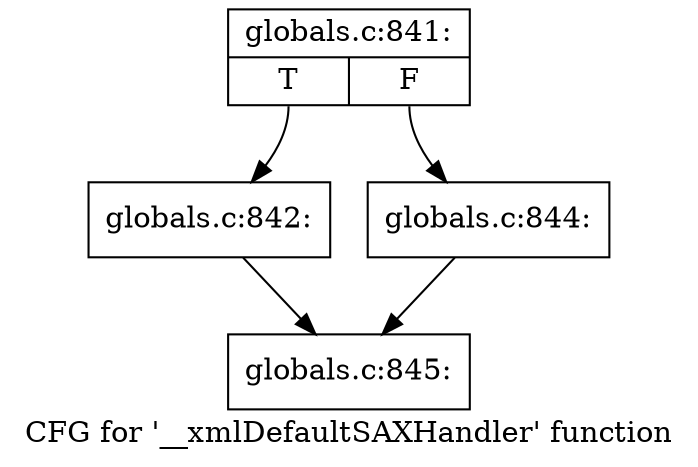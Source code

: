 digraph "CFG for '__xmlDefaultSAXHandler' function" {
	label="CFG for '__xmlDefaultSAXHandler' function";

	Node0x5624fdb3bd70 [shape=record,label="{globals.c:841:|{<s0>T|<s1>F}}"];
	Node0x5624fdb3bd70:s0 -> Node0x5624fdb2b520;
	Node0x5624fdb3bd70:s1 -> Node0x5624fdb3d0b0;
	Node0x5624fdb2b520 [shape=record,label="{globals.c:842:}"];
	Node0x5624fdb2b520 -> Node0x5624fdb3c4b0;
	Node0x5624fdb3d0b0 [shape=record,label="{globals.c:844:}"];
	Node0x5624fdb3d0b0 -> Node0x5624fdb3c4b0;
	Node0x5624fdb3c4b0 [shape=record,label="{globals.c:845:}"];
}
